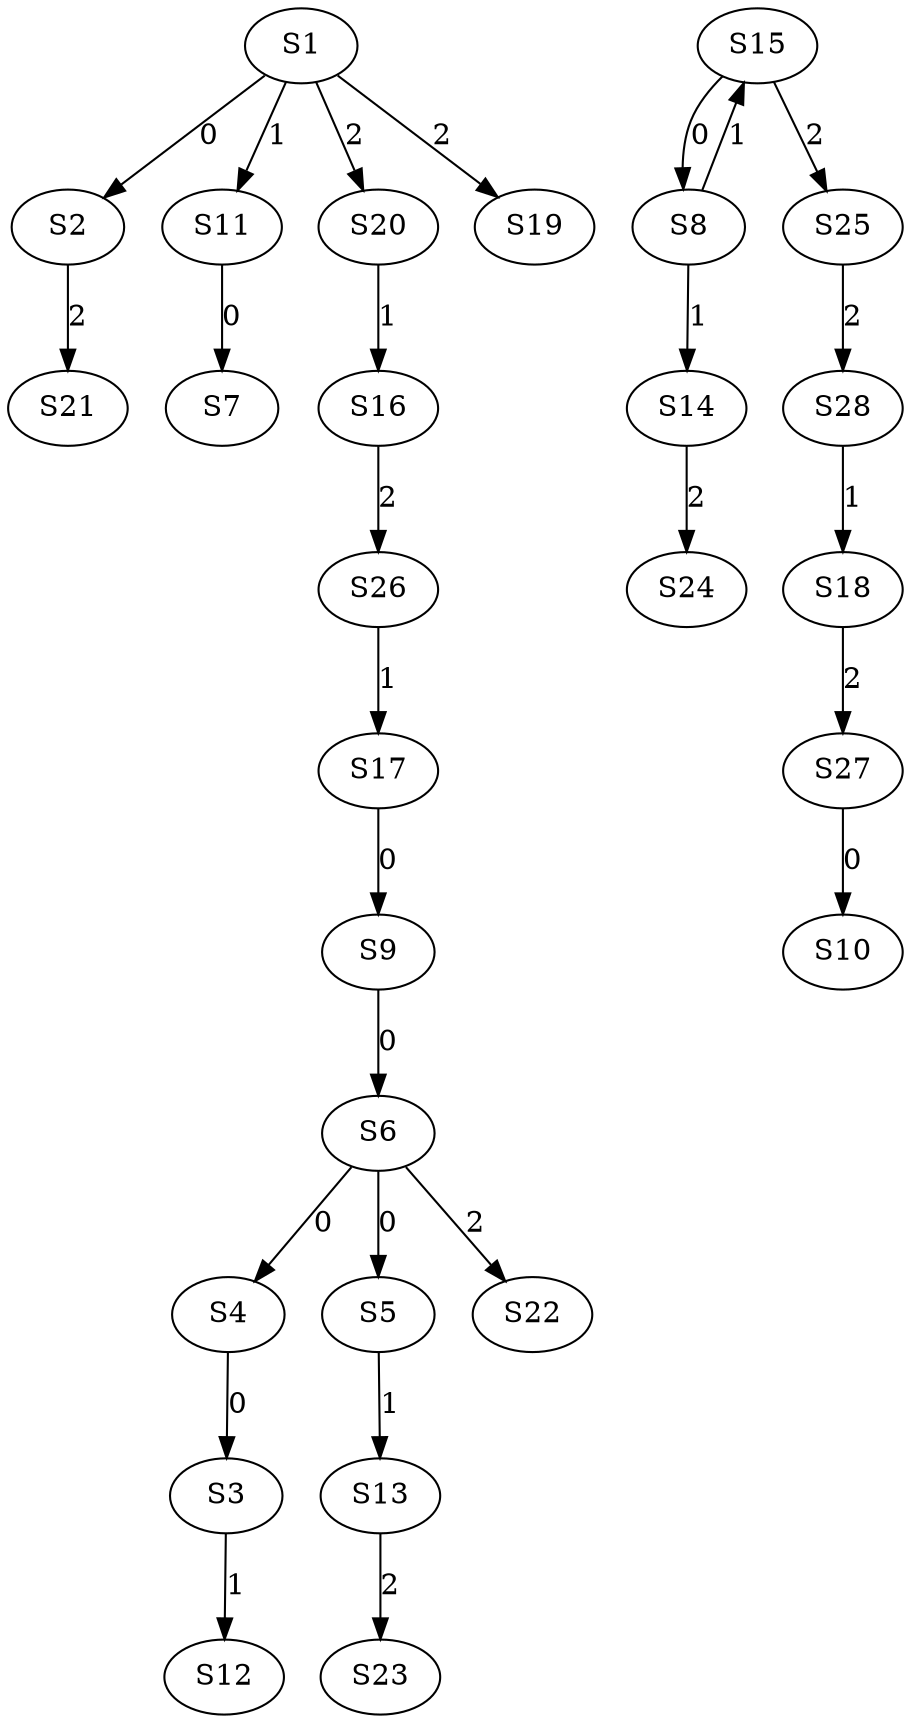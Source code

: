 strict digraph {
	S1 -> S2 [ label = 0 ];
	S4 -> S3 [ label = 0 ];
	S6 -> S4 [ label = 0 ];
	S6 -> S5 [ label = 0 ];
	S9 -> S6 [ label = 0 ];
	S11 -> S7 [ label = 0 ];
	S15 -> S8 [ label = 0 ];
	S17 -> S9 [ label = 0 ];
	S27 -> S10 [ label = 0 ];
	S1 -> S11 [ label = 1 ];
	S3 -> S12 [ label = 1 ];
	S5 -> S13 [ label = 1 ];
	S8 -> S14 [ label = 1 ];
	S8 -> S15 [ label = 1 ];
	S20 -> S16 [ label = 1 ];
	S26 -> S17 [ label = 1 ];
	S28 -> S18 [ label = 1 ];
	S1 -> S19 [ label = 2 ];
	S1 -> S20 [ label = 2 ];
	S2 -> S21 [ label = 2 ];
	S6 -> S22 [ label = 2 ];
	S13 -> S23 [ label = 2 ];
	S14 -> S24 [ label = 2 ];
	S15 -> S25 [ label = 2 ];
	S16 -> S26 [ label = 2 ];
	S18 -> S27 [ label = 2 ];
	S25 -> S28 [ label = 2 ];
}